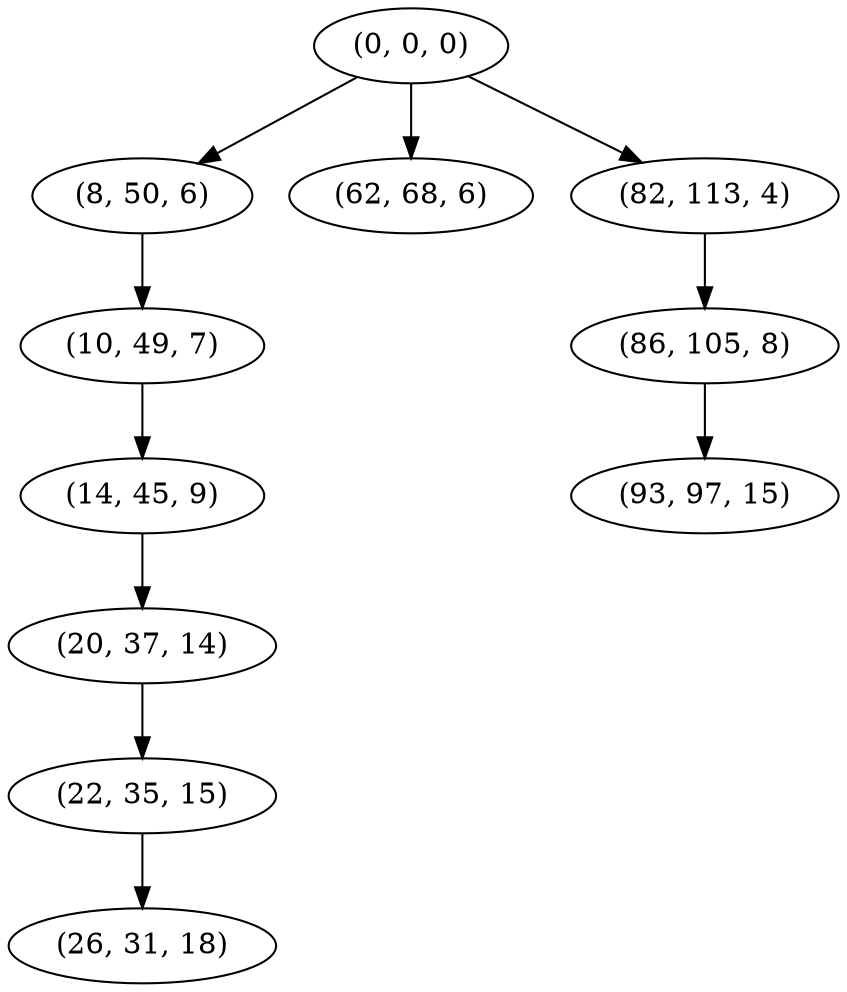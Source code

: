 digraph tree {
    "(0, 0, 0)";
    "(8, 50, 6)";
    "(10, 49, 7)";
    "(14, 45, 9)";
    "(20, 37, 14)";
    "(22, 35, 15)";
    "(26, 31, 18)";
    "(62, 68, 6)";
    "(82, 113, 4)";
    "(86, 105, 8)";
    "(93, 97, 15)";
    "(0, 0, 0)" -> "(8, 50, 6)";
    "(0, 0, 0)" -> "(62, 68, 6)";
    "(0, 0, 0)" -> "(82, 113, 4)";
    "(8, 50, 6)" -> "(10, 49, 7)";
    "(10, 49, 7)" -> "(14, 45, 9)";
    "(14, 45, 9)" -> "(20, 37, 14)";
    "(20, 37, 14)" -> "(22, 35, 15)";
    "(22, 35, 15)" -> "(26, 31, 18)";
    "(82, 113, 4)" -> "(86, 105, 8)";
    "(86, 105, 8)" -> "(93, 97, 15)";
}
